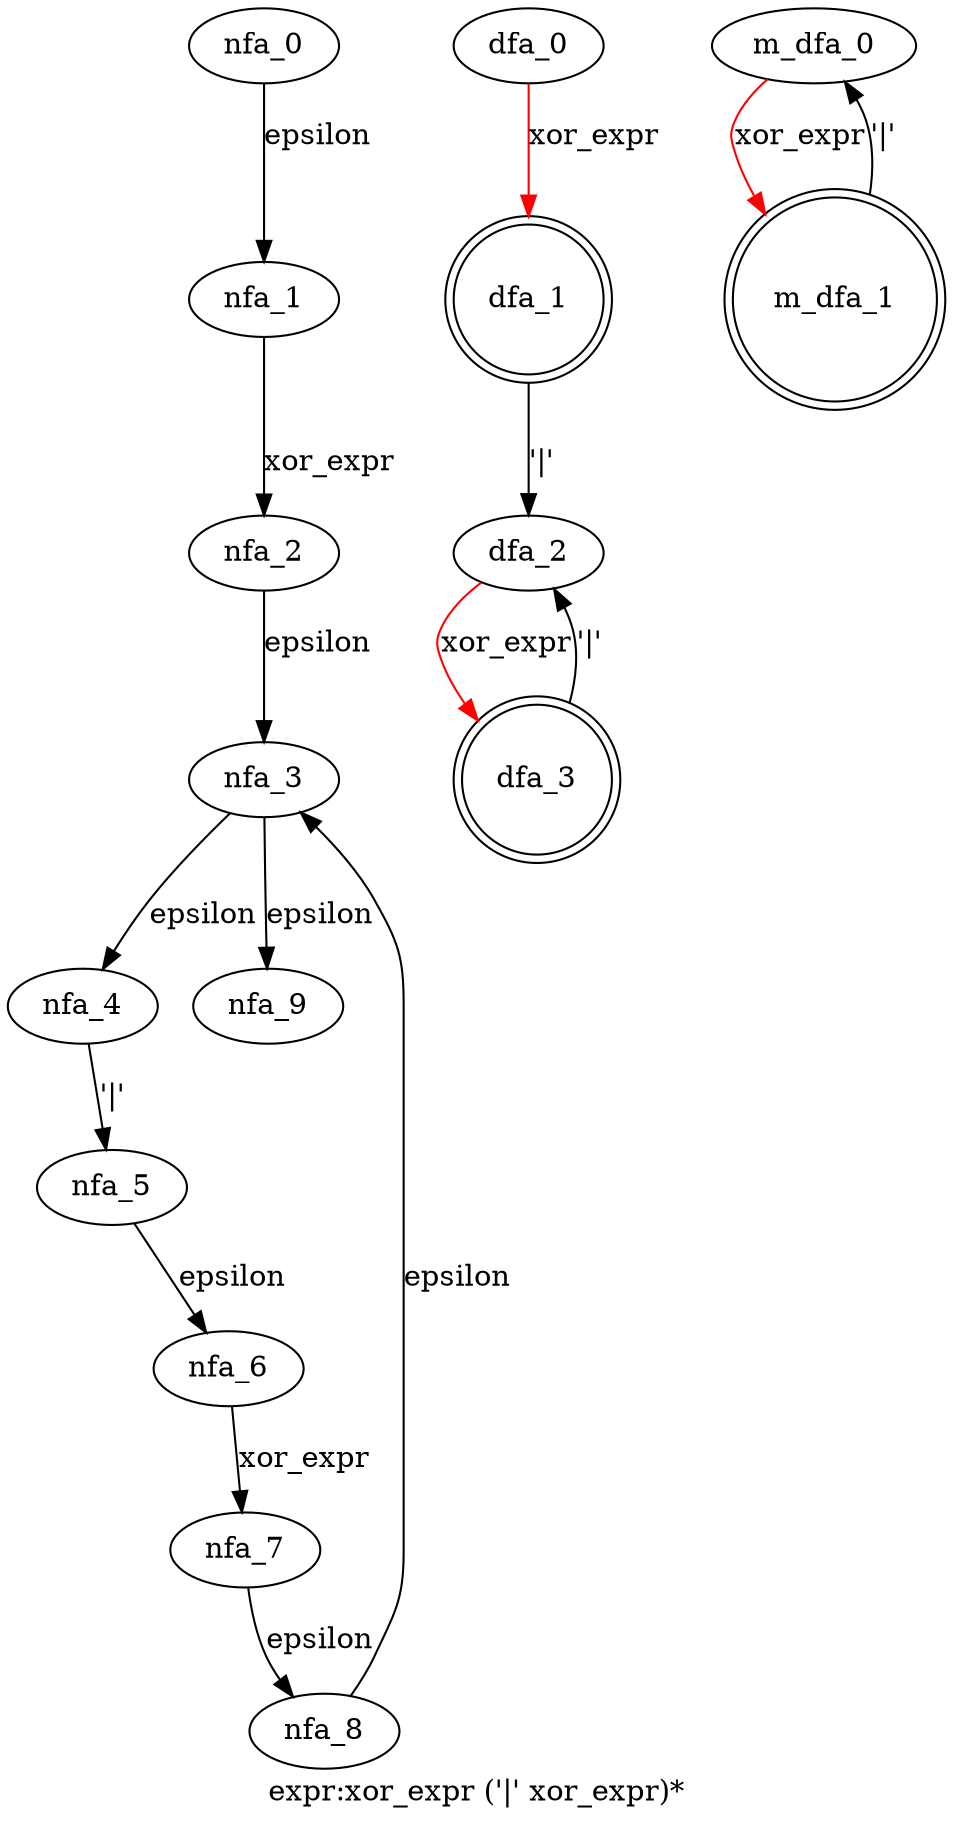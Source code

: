 digraph expr {
 graph[label="expr:xor_expr ('|' xor_expr)*"]
 subgraph expr_nfa {
  nfa_0->nfa_1[label="epsilon"]
  nfa_1->nfa_2[label="xor_expr"]
  nfa_2->nfa_3[label="epsilon"]
  nfa_3->nfa_4[label="epsilon"]
  nfa_4->nfa_5[label="'|'"]
  nfa_5->nfa_6[label="epsilon"]
  nfa_6->nfa_7[label="xor_expr"]
  nfa_7->nfa_8[label="epsilon"]
  nfa_8->nfa_3[label="epsilon"]
  nfa_3->nfa_9[label="epsilon"]
  }
 subgraph expr_dfa {
  dfa_0->dfa_1[label="xor_expr",color=red]
  dfa_1->dfa_2[label="'|'"]
  dfa_2->dfa_3[label="xor_expr",color=red]
  dfa_3->dfa_2[label="'|'"]
  dfa_1[shape=doublecircle]
  dfa_3[shape=doublecircle]
  }
 subgraph expr_m_dfa {
  m_dfa_0->m_dfa_1[label="xor_expr",color=red]
  m_dfa_1->m_dfa_0[label="'|'"]
  m_dfa_1[shape=doublecircle]
  }
}
